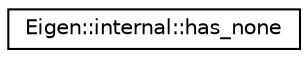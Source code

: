 digraph "Graphical Class Hierarchy"
{
  edge [fontname="Helvetica",fontsize="10",labelfontname="Helvetica",labelfontsize="10"];
  node [fontname="Helvetica",fontsize="10",shape=record];
  rankdir="LR";
  Node1 [label="Eigen::internal::has_none",height=0.2,width=0.4,color="black", fillcolor="white", style="filled",URL="$struct_eigen_1_1internal_1_1has__none.html"];
}
